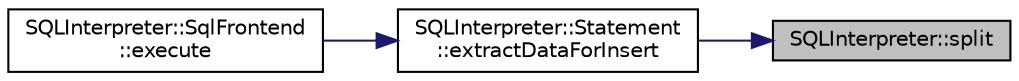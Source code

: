 digraph "SQLInterpreter::split"
{
 // LATEX_PDF_SIZE
  edge [fontname="Helvetica",fontsize="10",labelfontname="Helvetica",labelfontsize="10"];
  node [fontname="Helvetica",fontsize="10",shape=record];
  rankdir="RL";
  Node1 [label="SQLInterpreter::split",height=0.2,width=0.4,color="black", fillcolor="grey75", style="filled", fontcolor="black",tooltip=" "];
  Node1 -> Node2 [dir="back",color="midnightblue",fontsize="10",style="solid"];
  Node2 [label="SQLInterpreter::Statement\l::extractDataForInsert",height=0.2,width=0.4,color="black", fillcolor="white", style="filled",URL="$d7/d2d/class_s_q_l_interpreter_1_1_statement.html#ad2c7c0ba7eac746b328677ee745eb05d",tooltip=" "];
  Node2 -> Node3 [dir="back",color="midnightblue",fontsize="10",style="solid"];
  Node3 [label="SQLInterpreter::SqlFrontend\l::execute",height=0.2,width=0.4,color="black", fillcolor="white", style="filled",URL="$df/d45/class_s_q_l_interpreter_1_1_sql_frontend.html#a07b12217c63f3f8d7b3b7ff323f4fbbf",tooltip=" "];
}
